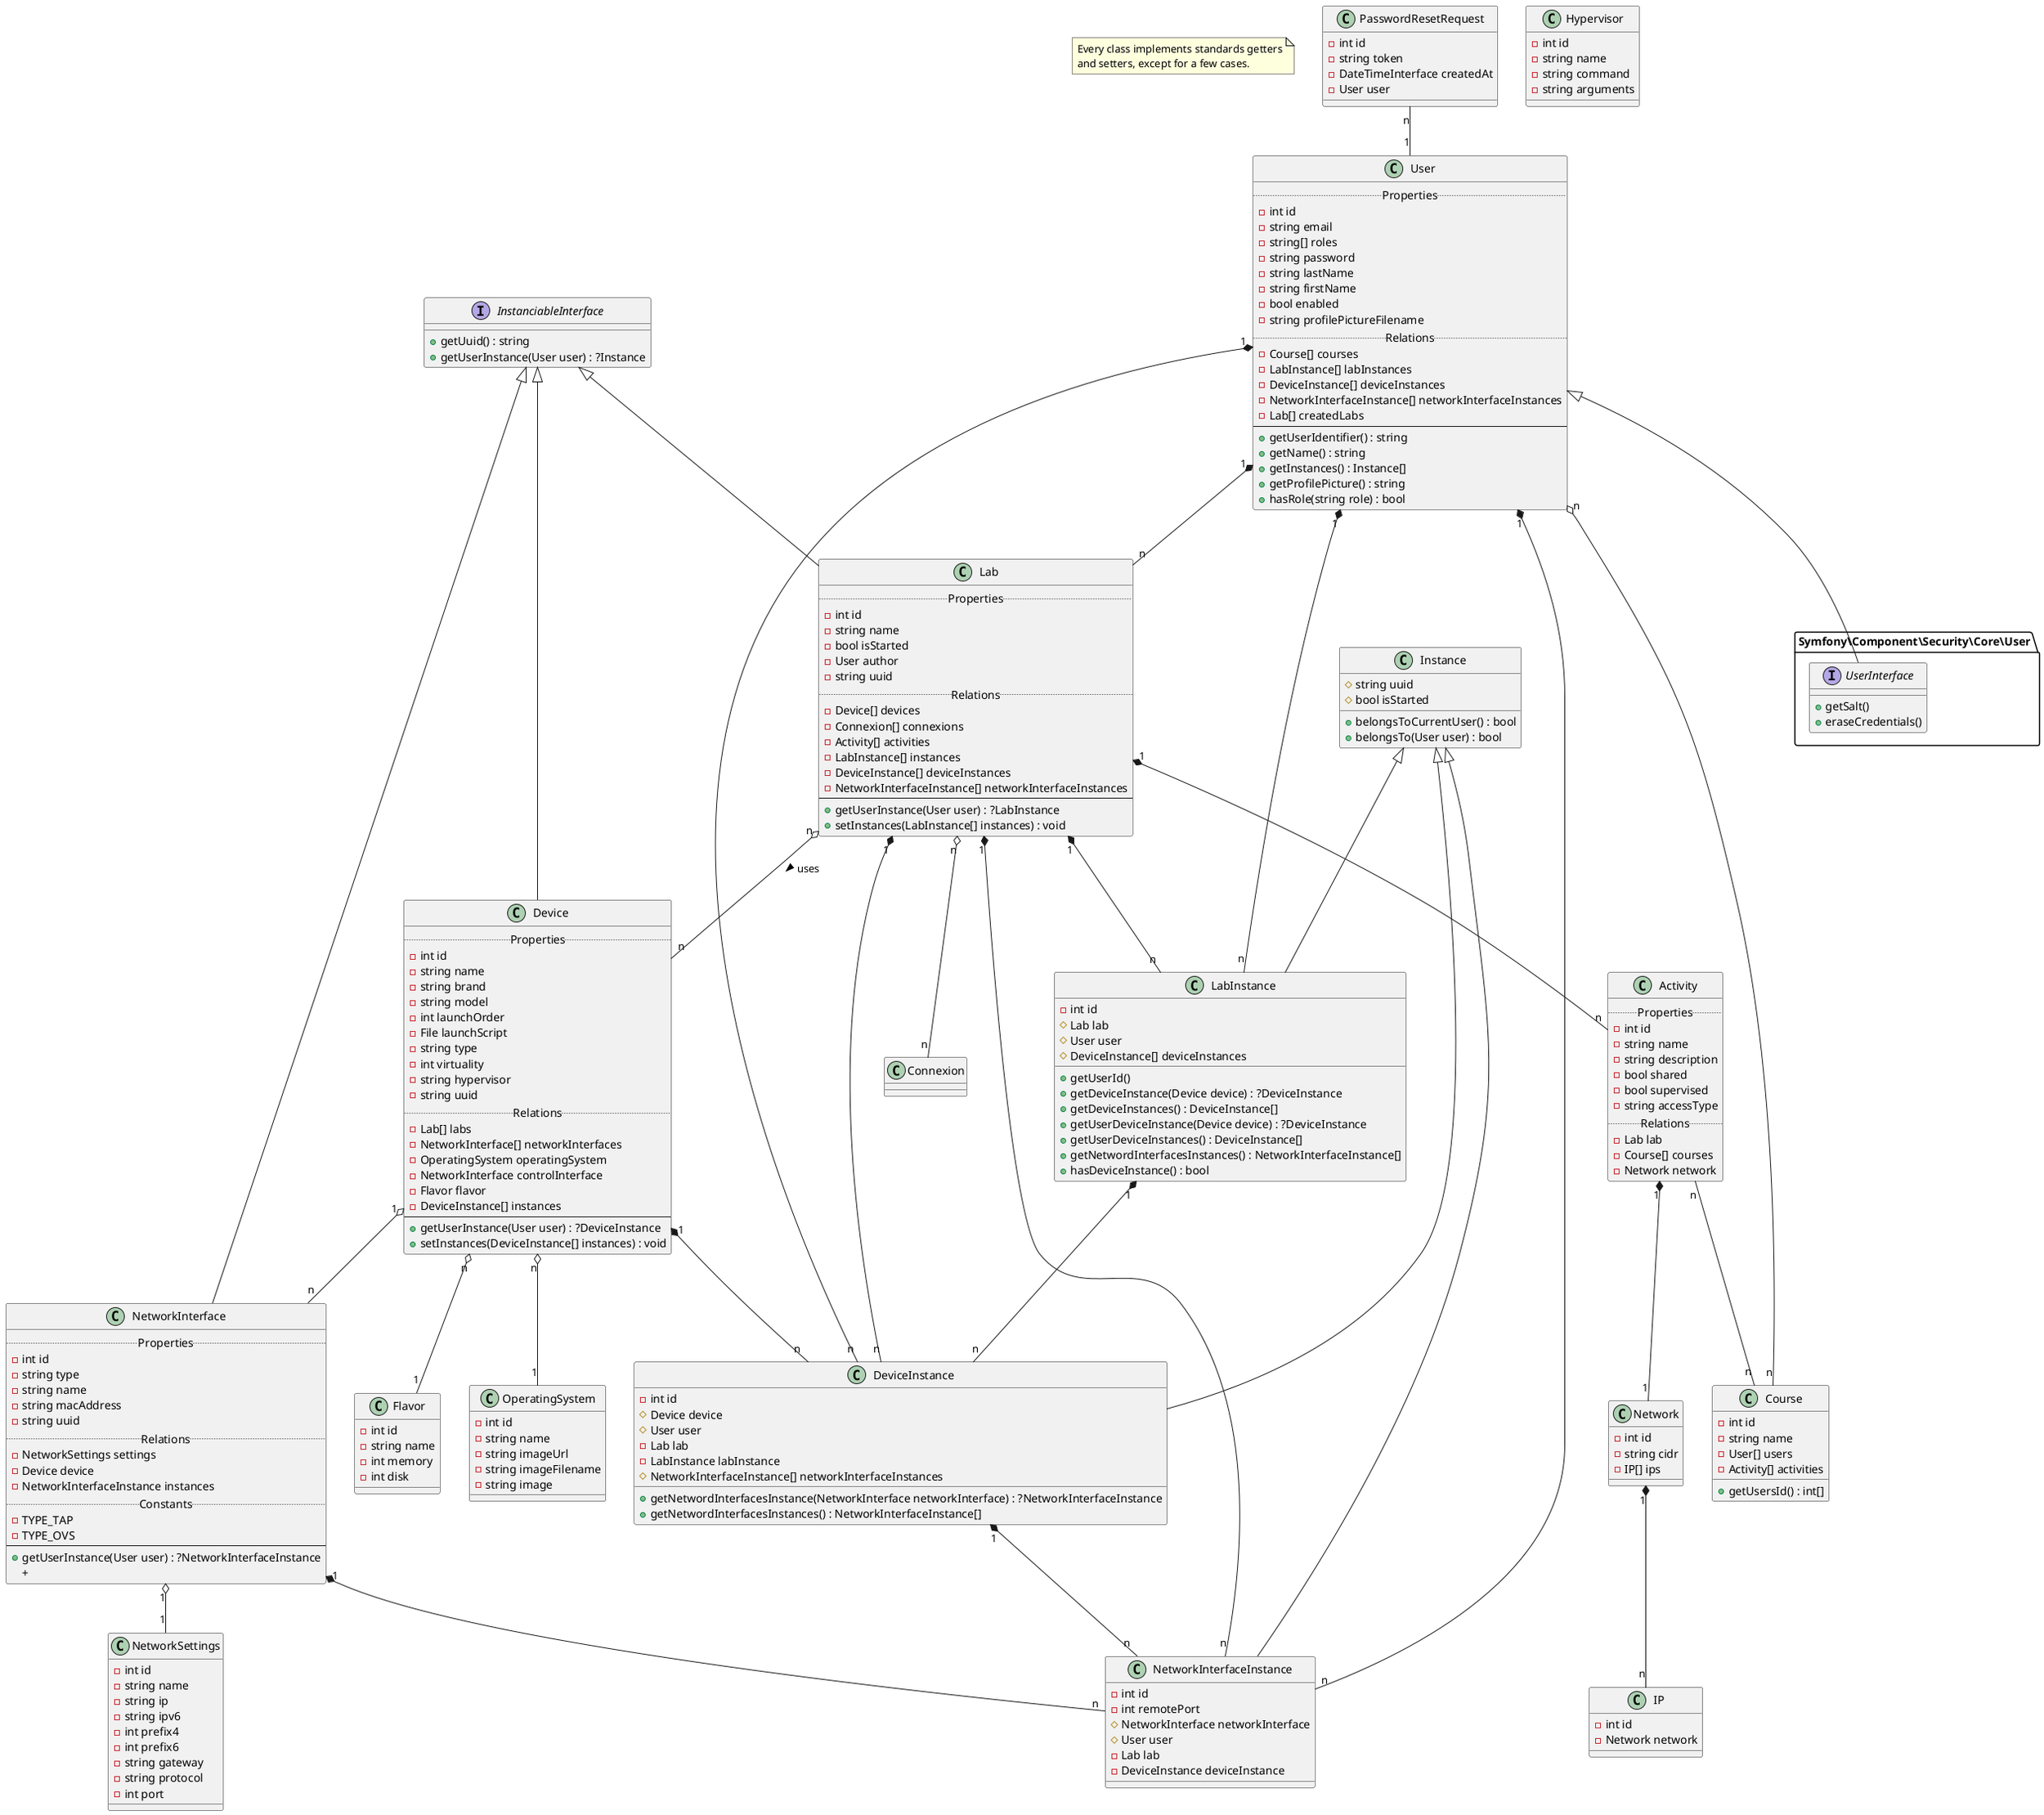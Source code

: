 @startuml RemoteLabz Class Diagram

note "Every class implements standards getters\nand setters, except for a few cases." as N1

interface InstanciableInterface {
    + getUuid() : string
    + getUserInstance(User user) : ?Instance
}
class Lab {
    .. Properties ..
    - int id
    - string name
    - bool isStarted
    - User author
    - string uuid
    .. Relations ..
    - Device[] devices
    - Connexion[] connexions
    - Activity[] activities
    - LabInstance[] instances
    - DeviceInstance[] deviceInstances
    - NetworkInterfaceInstance[] networkInterfaceInstances
    --
    + getUserInstance(User user) : ?LabInstance
    + setInstances(LabInstance[] instances) : void
}
InstanciableInterface <|-- Lab
Lab "n" o-- "n" Device : uses >
Lab "n" o-- "n" Connexion
Lab "1" *-- "n" Activity
Lab "1" *-- "n" LabInstance
Lab "1" *-- "n" DeviceInstance
Lab "1" *-- "n" NetworkInterfaceInstance

class Device {
    .. Properties ..
    - int id
    - string name
    - string brand
    - string model
    - int launchOrder
    - File launchScript
    - string type
    - int virtuality
    - string hypervisor
    - string uuid
    .. Relations ..
    - Lab[] labs
    - NetworkInterface[] networkInterfaces
    - OperatingSystem operatingSystem
    - NetworkInterface controlInterface
    - Flavor flavor
    - DeviceInstance[] instances
    --
    + getUserInstance(User user) : ?DeviceInstance
    + setInstances(DeviceInstance[] instances) : void
}
InstanciableInterface <|-- Device
Device "1" o-- "n" NetworkInterface
Device "n" o-- "1" OperatingSystem
Device "n" o-- "1" Flavor
Device "1" *-- "n" DeviceInstance

class NetworkInterface {
    .. Properties ..
    - int id
    - string type
    - string name
    - string macAddress
    - string uuid
    .. Relations ..
    - NetworkSettings settings
    - Device device
    - NetworkInterfaceInstance instances
    .. Constants ..
    - TYPE_TAP
    - TYPE_OVS
    --
    + getUserInstance(User user) : ?NetworkInterfaceInstance
    + 
}
InstanciableInterface <|-- NetworkInterface
NetworkInterface "1" o-- "1" NetworkSettings
NetworkInterface "1" *-- "n" NetworkInterfaceInstance

package Symfony\Component\Security\Core\User {
    interface UserInterface {
        + getSalt()
        + eraseCredentials()
    }
}
class User {
    .. Properties ..
    - int id
    - string email
    - string[] roles
    - string password
    - string lastName
    - string firstName
    - bool enabled
    - string profilePictureFilename
    .. Relations ..
    - Course[] courses
    - LabInstance[] labInstances
    - DeviceInstance[] deviceInstances
    - NetworkInterfaceInstance[] networkInterfaceInstances
    - Lab[] createdLabs
    --
    + getUserIdentifier() : string
    + getName() : string
    + getInstances() : Instance[]
    + getProfilePicture() : string
    + hasRole(string role) : bool
}
User <|-- UserInterface
User "n" o-- "n" Course
User "1" *-- "n" LabInstance
User "1" *-- "n" DeviceInstance
User "1" *-- "n" NetworkInterfaceInstance
User "1" *-- "n" Lab

class PasswordResetRequest {
    - int id
    - string token
    - DateTimeInterface createdAt
    - User user
}
PasswordResetRequest "n" -- "1" User

class NetworkSettings {
    - int id
    - string name
    - string ip
    - string ipv6
    - int prefix4
    - int prefix6
    - string gateway
    - string protocol
    - int port
}

class OperatingSystem {
    - int id
    - string name
    - string imageUrl
    - string imageFilename
    - string image
}

class Hypervisor {
    -int id
    - string name
    - string command
    - string arguments
}

class Flavor {
    - int id
    - string name
    - int memory
    - int disk
}

class Activity {
    .. Properties ..
    - int id
    - string name
    - string description
    - bool shared
    - bool supervised
    - string accessType
    .. Relations ..
    - Lab lab
    - Course[] courses
    - Network network
}
Activity "n" -- "n" Course
Activity "1" *-- "1" Network

class Course {
    - int id
    - string name
    - User[] users
    - Activity[] activities
    + getUsersId() : int[]
}


class Network {
    - int id
    - string cidr
    - IP[] ips
}
Network "1" *-- "n" IP

class IP {
    - int id
    - Network network
}

' Instances

class Instance {
    # string uuid
    # bool isStarted
    + belongsToCurrentUser() : bool
    + belongsTo(User user) : bool
}

Instance <|-- LabInstance
Instance <|-- DeviceInstance
Instance <|-- NetworkInterfaceInstance

class LabInstance {
    - int id
    # Lab lab
    # User user
    # DeviceInstance[] deviceInstances
    + getUserId()
    + getDeviceInstance(Device device) : ?DeviceInstance
    + getDeviceInstances() : DeviceInstance[]
    + getUserDeviceInstance(Device device) : ?DeviceInstance
    + getUserDeviceInstances() : DeviceInstance[]
    + getNetwordInterfacesInstances() : NetworkInterfaceInstance[]
    + hasDeviceInstance() : bool
}
LabInstance "1" *-- "n" DeviceInstance

class DeviceInstance {
    - int id
    # Device device
    # User user
    - Lab lab
    - LabInstance labInstance
    # NetworkInterfaceInstance[] networkInterfaceInstances
    + getNetwordInterfacesInstance(NetworkInterface networkInterface) : ?NetworkInterfaceInstance
    + getNetwordInterfacesInstances() : NetworkInterfaceInstance[]
}
DeviceInstance "1" *-- "n" NetworkInterfaceInstance

class NetworkInterfaceInstance {
    - int id
    - int remotePort
    # NetworkInterface networkInterface
    # User user
    - Lab lab
    - DeviceInstance deviceInstance
}

@enduml
